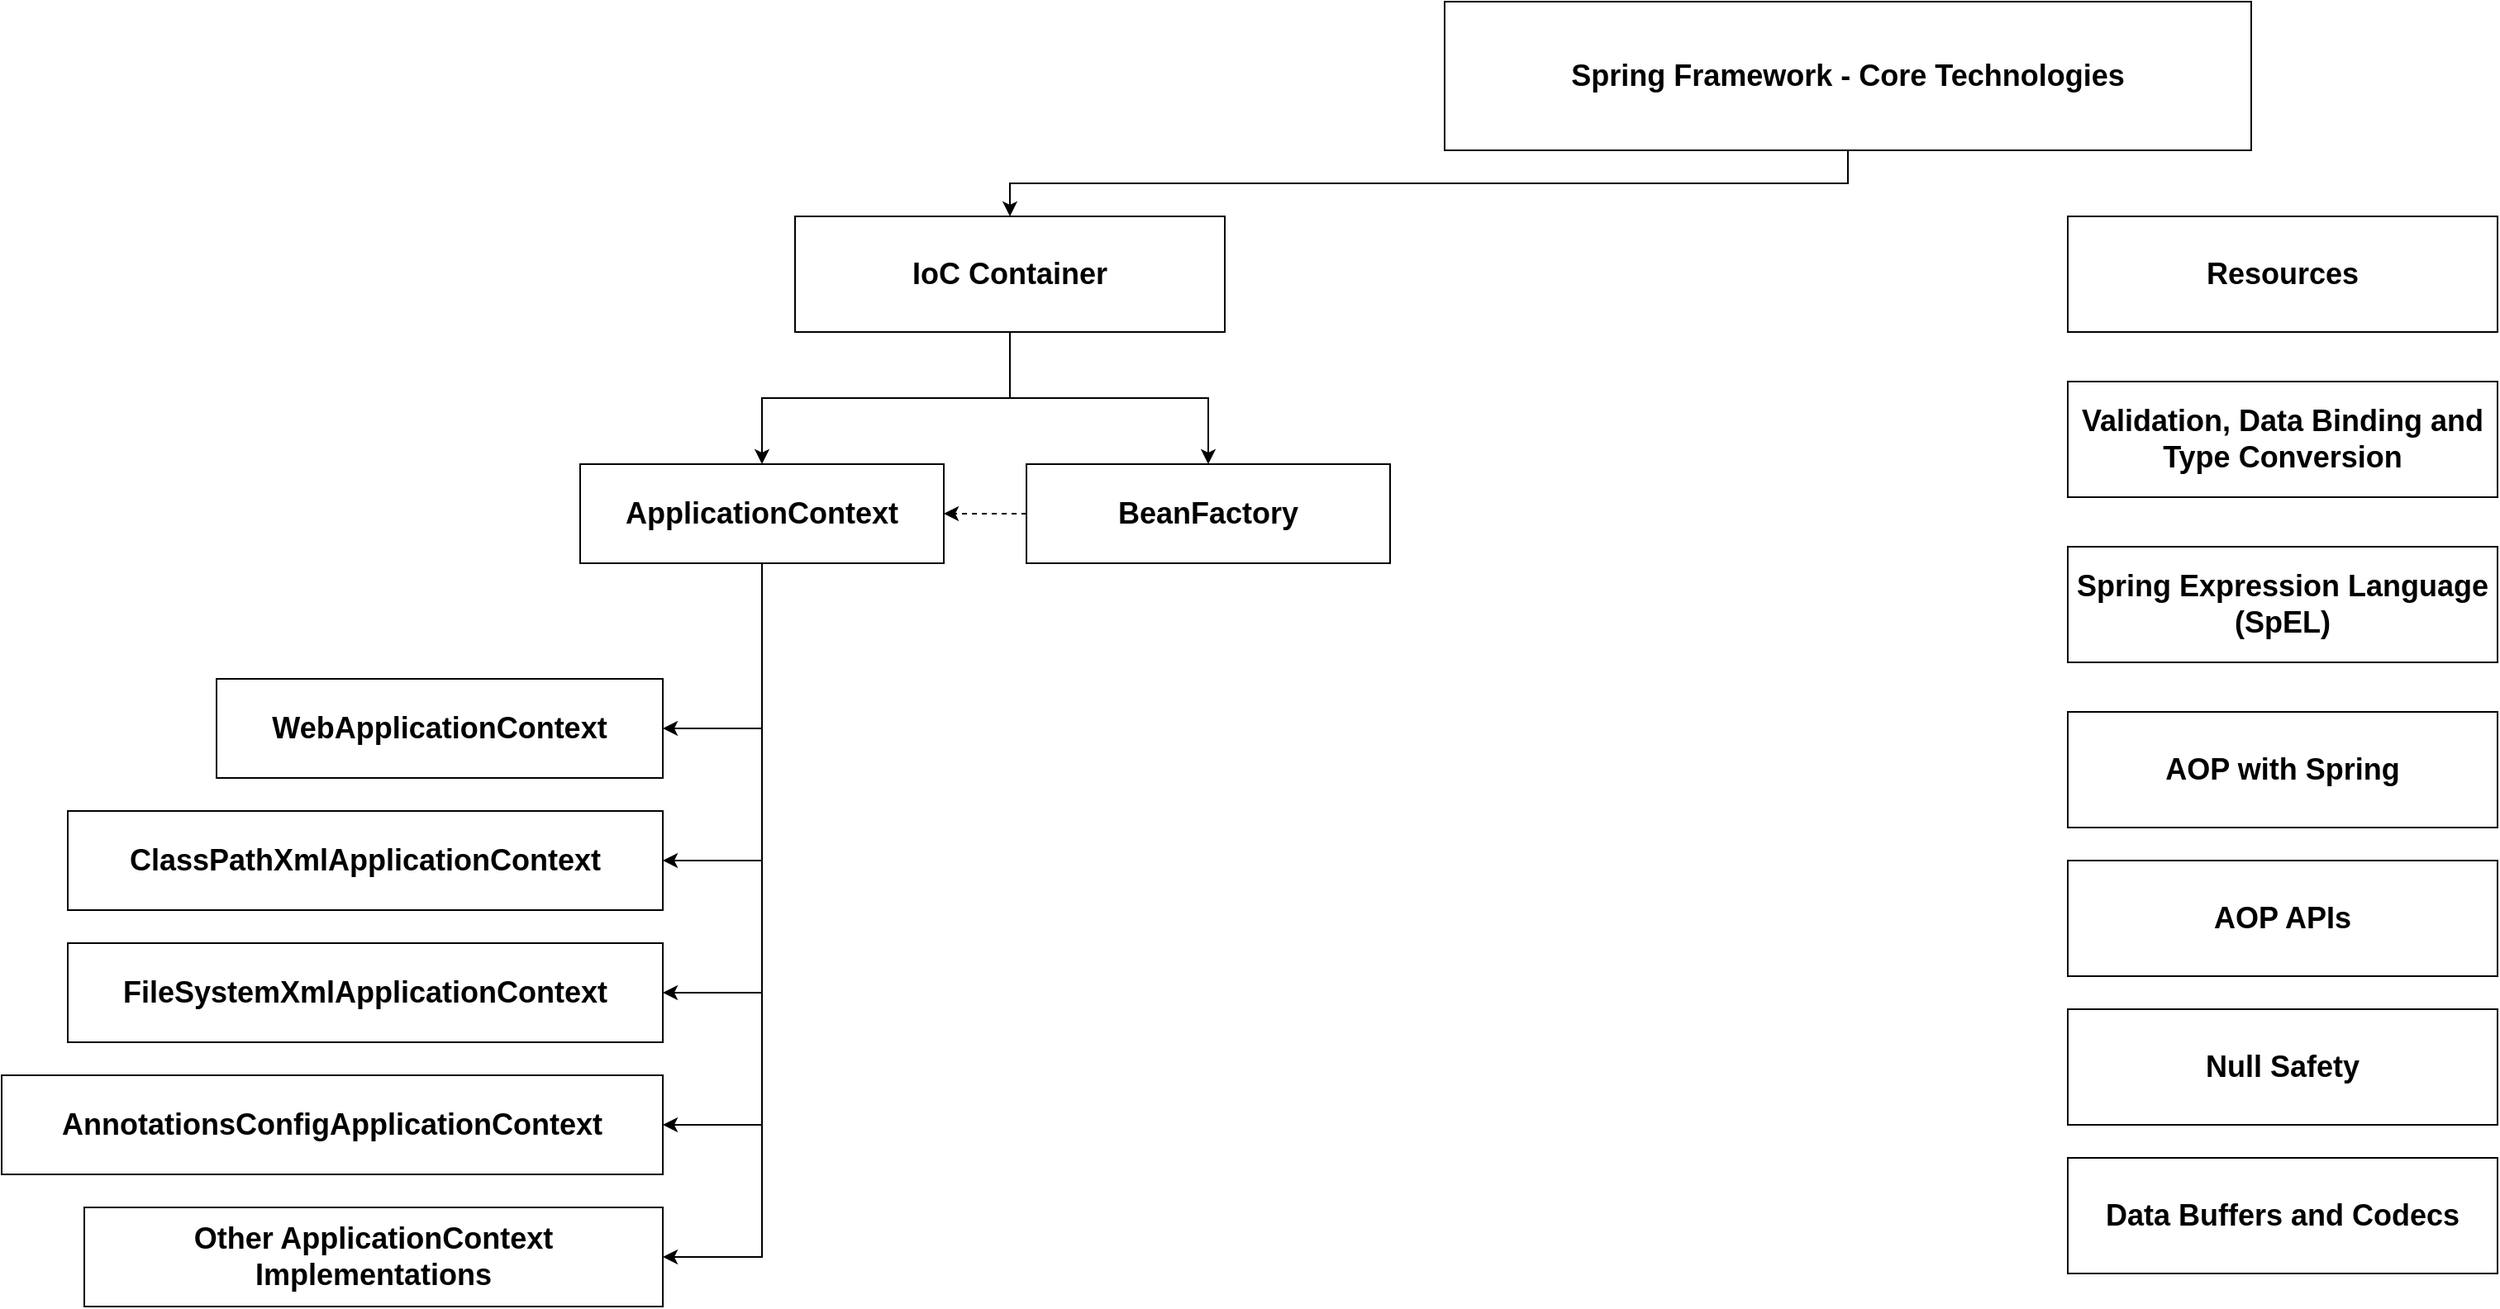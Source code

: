 <mxfile version="21.6.9" type="device">
  <diagram name="Page-1" id="2c0d36ab-eaac-3732-788b-9136903baeff">
    <mxGraphModel dx="3802.5" dy="1099" grid="1" gridSize="10" guides="1" tooltips="1" connect="1" arrows="1" fold="1" page="1" pageScale="1.5" pageWidth="1169" pageHeight="827" background="none" math="0" shadow="0">
      <root>
        <mxCell id="0" />
        <mxCell id="1" parent="0" />
        <mxCell id="KD-GGYxjvqdxob9nk7W1-125" style="edgeStyle=orthogonalEdgeStyle;rounded=0;orthogonalLoop=1;jettySize=auto;html=1;exitX=0.5;exitY=1;exitDx=0;exitDy=0;entryX=0.5;entryY=0;entryDx=0;entryDy=0;fontSize=18;fontStyle=1" parent="1" source="KD-GGYxjvqdxob9nk7W1-123" target="KD-GGYxjvqdxob9nk7W1-126" edge="1">
          <mxGeometry relative="1" as="geometry">
            <mxPoint x="280" y="270" as="targetPoint" />
          </mxGeometry>
        </mxCell>
        <mxCell id="KD-GGYxjvqdxob9nk7W1-123" value="&lt;div style=&quot;font-size: 18px;&quot;&gt;&lt;font style=&quot;font-size: 18px;&quot;&gt;&lt;span style=&quot;font-size: 18px;&quot;&gt;Spring Framework - Core Technologies&lt;/span&gt;&lt;/font&gt;&lt;/div&gt;" style="rounded=0;whiteSpace=wrap;html=1;fontSize=18;fontStyle=1" parent="1" vertex="1">
          <mxGeometry x="633" y="40" width="488" height="90" as="geometry" />
        </mxCell>
        <mxCell id="e8uj0AJ0XxOljoBlH9vN-1" value="" style="edgeStyle=orthogonalEdgeStyle;rounded=0;orthogonalLoop=1;jettySize=auto;html=1;fontSize=18;fontStyle=1" edge="1" parent="1" source="KD-GGYxjvqdxob9nk7W1-126" target="KD-GGYxjvqdxob9nk7W1-132">
          <mxGeometry relative="1" as="geometry" />
        </mxCell>
        <mxCell id="e8uj0AJ0XxOljoBlH9vN-5" style="edgeStyle=orthogonalEdgeStyle;rounded=0;orthogonalLoop=1;jettySize=auto;html=1;exitX=0.5;exitY=1;exitDx=0;exitDy=0;entryX=0.5;entryY=0;entryDx=0;entryDy=0;fontSize=18;fontStyle=1" edge="1" parent="1" source="KD-GGYxjvqdxob9nk7W1-126" target="KD-GGYxjvqdxob9nk7W1-130">
          <mxGeometry relative="1" as="geometry" />
        </mxCell>
        <mxCell id="KD-GGYxjvqdxob9nk7W1-126" value="&lt;span style=&quot;font-size: 18px;&quot;&gt;&lt;font style=&quot;font-size: 18px;&quot;&gt;IoC Container&lt;/font&gt;&lt;/span&gt;" style="rounded=0;whiteSpace=wrap;html=1;fontSize=18;fontStyle=1" parent="1" vertex="1">
          <mxGeometry x="240" y="170" width="260" height="70" as="geometry" />
        </mxCell>
        <mxCell id="KD-GGYxjvqdxob9nk7W1-130" value="&lt;span style=&quot;font-size: 18px;&quot;&gt;&lt;font style=&quot;font-size: 18px;&quot;&gt;BeanFactory&lt;/font&gt;&lt;/span&gt;" style="rounded=0;whiteSpace=wrap;html=1;fontSize=18;fontStyle=1" parent="1" vertex="1">
          <mxGeometry x="380" y="320" width="220" height="60" as="geometry" />
        </mxCell>
        <mxCell id="KD-GGYxjvqdxob9nk7W1-146" style="edgeStyle=orthogonalEdgeStyle;rounded=0;orthogonalLoop=1;jettySize=auto;html=1;exitX=0.5;exitY=1;exitDx=0;exitDy=0;entryX=1;entryY=0.5;entryDx=0;entryDy=0;fontSize=18;fontStyle=1" parent="1" source="KD-GGYxjvqdxob9nk7W1-132" target="KD-GGYxjvqdxob9nk7W1-136" edge="1">
          <mxGeometry relative="1" as="geometry" />
        </mxCell>
        <mxCell id="KD-GGYxjvqdxob9nk7W1-148" style="edgeStyle=orthogonalEdgeStyle;rounded=0;orthogonalLoop=1;jettySize=auto;html=1;exitX=0.5;exitY=1;exitDx=0;exitDy=0;entryX=1;entryY=0.5;entryDx=0;entryDy=0;fontSize=18;fontStyle=1" parent="1" source="KD-GGYxjvqdxob9nk7W1-132" target="KD-GGYxjvqdxob9nk7W1-145" edge="1">
          <mxGeometry relative="1" as="geometry" />
        </mxCell>
        <mxCell id="e8uj0AJ0XxOljoBlH9vN-2" style="edgeStyle=orthogonalEdgeStyle;rounded=0;orthogonalLoop=1;jettySize=auto;html=1;exitX=0.5;exitY=1;exitDx=0;exitDy=0;entryX=1;entryY=0.5;entryDx=0;entryDy=0;fontSize=18;fontStyle=1" edge="1" parent="1" source="KD-GGYxjvqdxob9nk7W1-132" target="KD-GGYxjvqdxob9nk7W1-149">
          <mxGeometry relative="1" as="geometry" />
        </mxCell>
        <mxCell id="e8uj0AJ0XxOljoBlH9vN-3" style="edgeStyle=orthogonalEdgeStyle;rounded=0;orthogonalLoop=1;jettySize=auto;html=1;exitX=0.5;exitY=1;exitDx=0;exitDy=0;entryX=1;entryY=0.5;entryDx=0;entryDy=0;fontSize=18;fontStyle=1" edge="1" parent="1" source="KD-GGYxjvqdxob9nk7W1-132" target="KD-GGYxjvqdxob9nk7W1-144">
          <mxGeometry relative="1" as="geometry" />
        </mxCell>
        <mxCell id="e8uj0AJ0XxOljoBlH9vN-8" style="edgeStyle=orthogonalEdgeStyle;rounded=0;orthogonalLoop=1;jettySize=auto;html=1;exitX=0.5;exitY=1;exitDx=0;exitDy=0;entryX=1;entryY=0.5;entryDx=0;entryDy=0;fontSize=18;fontStyle=1" edge="1" parent="1" source="KD-GGYxjvqdxob9nk7W1-132" target="e8uj0AJ0XxOljoBlH9vN-7">
          <mxGeometry relative="1" as="geometry" />
        </mxCell>
        <mxCell id="KD-GGYxjvqdxob9nk7W1-132" value="&lt;span style=&quot;font-size: 18px;&quot;&gt;&lt;font style=&quot;font-size: 18px;&quot;&gt;ApplicationContext&lt;/font&gt;&lt;/span&gt;" style="rounded=0;whiteSpace=wrap;html=1;fontSize=18;fontStyle=1" parent="1" vertex="1">
          <mxGeometry x="110" y="320" width="220" height="60" as="geometry" />
        </mxCell>
        <mxCell id="KD-GGYxjvqdxob9nk7W1-136" value="&lt;span style=&quot;font-size: 18px;&quot;&gt;&lt;font style=&quot;font-size: 18px;&quot;&gt;WebApplicationContext&lt;/font&gt;&lt;/span&gt;" style="rounded=0;whiteSpace=wrap;html=1;fontSize=18;fontStyle=1" parent="1" vertex="1">
          <mxGeometry x="-110" y="450" width="270" height="60" as="geometry" />
        </mxCell>
        <mxCell id="KD-GGYxjvqdxob9nk7W1-144" value="&lt;span style=&quot;font-size: 18px;&quot;&gt;&lt;font style=&quot;font-size: 18px;&quot;&gt;ClassPathXmlApplicationContext&lt;/font&gt;&lt;/span&gt;" style="rounded=0;whiteSpace=wrap;html=1;fontSize=18;fontStyle=1" parent="1" vertex="1">
          <mxGeometry x="-200" y="530" width="360" height="60" as="geometry" />
        </mxCell>
        <mxCell id="KD-GGYxjvqdxob9nk7W1-145" value="&lt;span style=&quot;font-size: 18px;&quot;&gt;&lt;font style=&quot;font-size: 18px;&quot;&gt;FileSystemXmlApplicationContext&lt;/font&gt;&lt;/span&gt;" style="rounded=0;whiteSpace=wrap;html=1;fontSize=18;fontStyle=1" parent="1" vertex="1">
          <mxGeometry x="-200" y="610" width="360" height="60" as="geometry" />
        </mxCell>
        <mxCell id="KD-GGYxjvqdxob9nk7W1-149" value="&lt;span style=&quot;font-size: 18px;&quot;&gt;&lt;font style=&quot;font-size: 18px;&quot;&gt;AnnotationsConfigApplicationContext&lt;/font&gt;&lt;/span&gt;" style="rounded=0;whiteSpace=wrap;html=1;fontSize=18;fontStyle=1" parent="1" vertex="1">
          <mxGeometry x="-240" y="690" width="400" height="60" as="geometry" />
        </mxCell>
        <mxCell id="KD-GGYxjvqdxob9nk7W1-151" value="&lt;span style=&quot;font-size: 18px;&quot;&gt;&lt;font style=&quot;font-size: 18px;&quot;&gt;Resources&lt;/font&gt;&lt;/span&gt;" style="rounded=0;whiteSpace=wrap;html=1;fontSize=18;fontStyle=1" parent="1" vertex="1">
          <mxGeometry x="1010" y="170" width="260" height="70" as="geometry" />
        </mxCell>
        <mxCell id="KD-GGYxjvqdxob9nk7W1-152" value="&lt;span style=&quot;font-size: 18px;&quot;&gt;&lt;font style=&quot;font-size: 18px;&quot;&gt;Validation, Data Binding and Type Conversion&lt;br style=&quot;font-size: 18px;&quot;&gt;&lt;/font&gt;&lt;/span&gt;" style="rounded=0;whiteSpace=wrap;html=1;fontSize=18;fontStyle=1" parent="1" vertex="1">
          <mxGeometry x="1010" y="270" width="260" height="70" as="geometry" />
        </mxCell>
        <mxCell id="KD-GGYxjvqdxob9nk7W1-153" value="&lt;span style=&quot;font-size: 18px;&quot;&gt;&lt;font style=&quot;font-size: 18px;&quot;&gt;Spring Expression Language (SpEL)&lt;br style=&quot;font-size: 18px;&quot;&gt;&lt;/font&gt;&lt;/span&gt;" style="rounded=0;whiteSpace=wrap;html=1;fontSize=18;fontStyle=1" parent="1" vertex="1">
          <mxGeometry x="1010" y="370" width="260" height="70" as="geometry" />
        </mxCell>
        <mxCell id="KD-GGYxjvqdxob9nk7W1-154" value="&lt;span style=&quot;font-size: 18px;&quot;&gt;&lt;font style=&quot;font-size: 18px;&quot;&gt;AO&lt;/font&gt;&lt;font style=&quot;font-size: 18px;&quot;&gt;P with Spring&lt;br style=&quot;font-size: 18px;&quot;&gt;&lt;/font&gt;&lt;/span&gt;" style="rounded=0;whiteSpace=wrap;html=1;fontSize=18;fontStyle=1" parent="1" vertex="1">
          <mxGeometry x="1010" y="470" width="260" height="70" as="geometry" />
        </mxCell>
        <mxCell id="KD-GGYxjvqdxob9nk7W1-155" value="&lt;span style=&quot;font-size: 18px;&quot;&gt;&lt;font style=&quot;font-size: 18px;&quot;&gt;AOP APIs&lt;br style=&quot;font-size: 18px;&quot;&gt;&lt;/font&gt;&lt;/span&gt;" style="rounded=0;whiteSpace=wrap;html=1;fontSize=18;fontStyle=1" parent="1" vertex="1">
          <mxGeometry x="1010" y="560" width="260" height="70" as="geometry" />
        </mxCell>
        <mxCell id="KD-GGYxjvqdxob9nk7W1-156" value="&lt;span style=&quot;font-size: 18px;&quot;&gt;&lt;font style=&quot;font-size: 18px;&quot;&gt;Null Safety&lt;br style=&quot;font-size: 18px;&quot;&gt;&lt;/font&gt;&lt;/span&gt;" style="rounded=0;whiteSpace=wrap;html=1;fontSize=18;fontStyle=1" parent="1" vertex="1">
          <mxGeometry x="1010" y="650" width="260" height="70" as="geometry" />
        </mxCell>
        <mxCell id="KD-GGYxjvqdxob9nk7W1-157" value="&lt;span style=&quot;font-size: 18px;&quot;&gt;&lt;font style=&quot;font-size: 18px;&quot;&gt;Data Buffers and Codecs&lt;br style=&quot;font-size: 18px;&quot;&gt;&lt;/font&gt;&lt;/span&gt;" style="rounded=0;whiteSpace=wrap;html=1;fontSize=18;fontStyle=1" parent="1" vertex="1">
          <mxGeometry x="1010" y="740" width="260" height="70" as="geometry" />
        </mxCell>
        <mxCell id="e8uj0AJ0XxOljoBlH9vN-7" value="&lt;span style=&quot;font-size: 18px;&quot;&gt;Other ApplicationContext Implementations&lt;br style=&quot;font-size: 18px;&quot;&gt;&lt;/span&gt;" style="rounded=0;whiteSpace=wrap;html=1;fontSize=18;fontStyle=1" vertex="1" parent="1">
          <mxGeometry x="-190" y="770" width="350" height="60" as="geometry" />
        </mxCell>
        <mxCell id="e8uj0AJ0XxOljoBlH9vN-10" value="" style="html=1;labelBackgroundColor=#ffffff;startArrow=none;startFill=0;startSize=6;endArrow=classic;endFill=1;endSize=6;jettySize=auto;orthogonalLoop=1;strokeWidth=1;dashed=1;fontSize=14;rounded=0;entryX=1;entryY=0.5;entryDx=0;entryDy=0;exitX=0;exitY=0.5;exitDx=0;exitDy=0;" edge="1" parent="1" source="KD-GGYxjvqdxob9nk7W1-130" target="KD-GGYxjvqdxob9nk7W1-132">
          <mxGeometry width="60" height="60" relative="1" as="geometry">
            <mxPoint x="440" y="550" as="sourcePoint" />
            <mxPoint x="500" y="490" as="targetPoint" />
          </mxGeometry>
        </mxCell>
      </root>
    </mxGraphModel>
  </diagram>
</mxfile>
